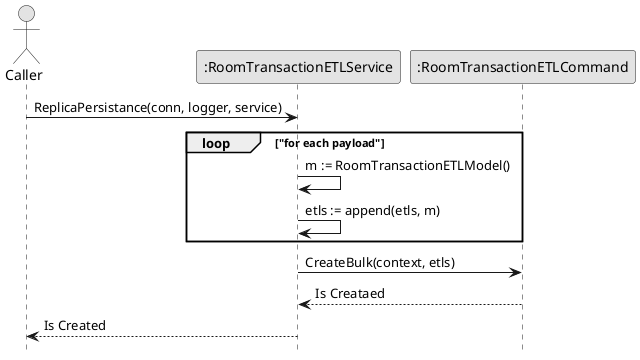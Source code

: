 @startuml CreateRoomTransactionETL

skinparam ConditionStyle hline
skinparam Monochrome true
skinparam Shadowing false
hide footbox

actor Caller
participant ":RoomTransactionETLService" as RoomTransactionETLService
participant ":RoomTransactionETLCommand" as RoomTransactionETLCommand

Caller->RoomTransactionETLService: ReplicaPersistance(conn, logger, service)

loop "for each payload"
    RoomTransactionETLService->RoomTransactionETLService: m := RoomTransactionETLModel()
    RoomTransactionETLService->RoomTransactionETLService: etls := append(etls, m)
end

RoomTransactionETLService->RoomTransactionETLCommand: CreateBulk(context, etls)
RoomTransactionETLCommand-->RoomTransactionETLService: Is Creataed
RoomTransactionETLService-->Caller: Is Created

@enduml
